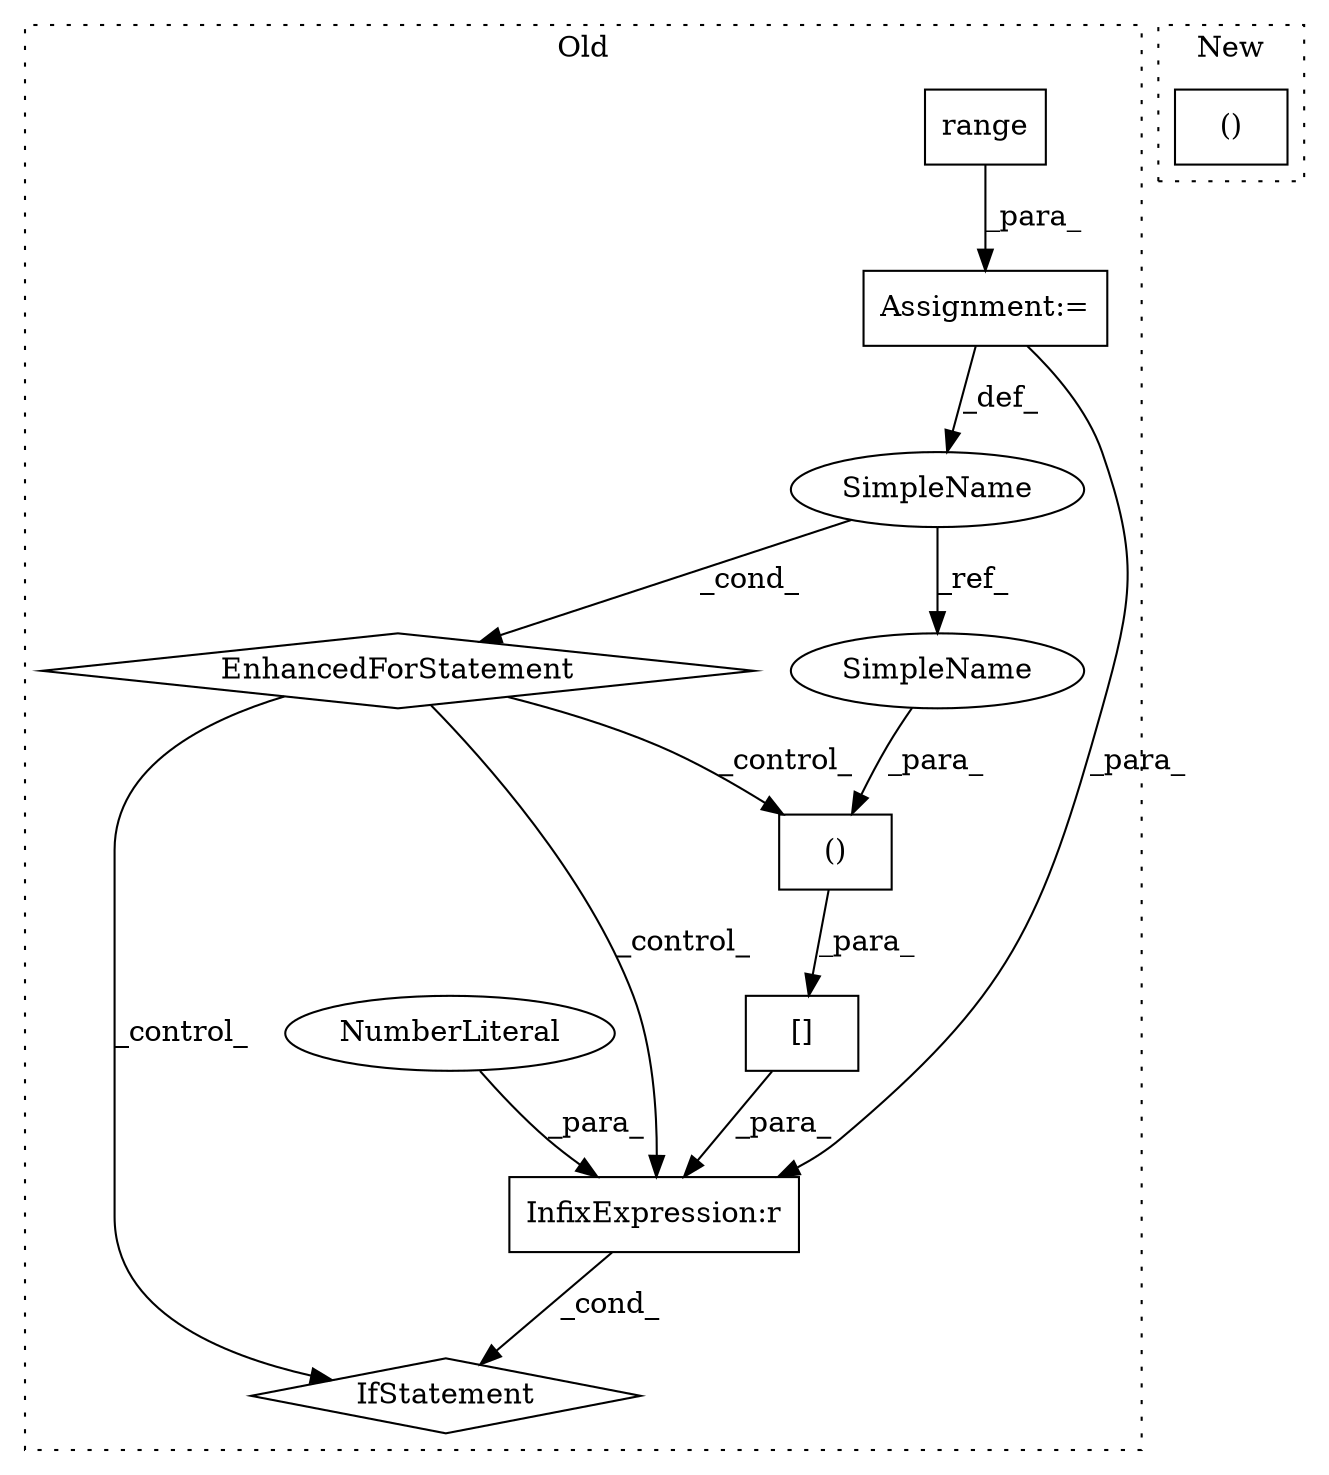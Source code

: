 digraph G {
subgraph cluster0 {
1 [label="range" a="32" s="4997,5014" l="6,1" shape="box"];
3 [label="Assignment:=" a="7" s="4932,5015" l="57,2" shape="box"];
4 [label="EnhancedForStatement" a="70" s="4932,5015" l="57,2" shape="diamond"];
5 [label="[]" a="2" s="5031,5067" l="21,2" shape="box"];
6 [label="()" a="106" s="5052" l="15" shape="box"];
7 [label="SimpleName" a="42" s="4993" l="1" shape="ellipse"];
8 [label="IfStatement" a="25" s="5027,5074" l="4,2" shape="diamond"];
9 [label="InfixExpression:r" a="27" s="5069" l="4" shape="box"];
10 [label="NumberLiteral" a="34" s="5073" l="1" shape="ellipse"];
11 [label="SimpleName" a="42" s="5066" l="1" shape="ellipse"];
label = "Old";
style="dotted";
}
subgraph cluster1 {
2 [label="()" a="106" s="4872" l="25" shape="box"];
label = "New";
style="dotted";
}
1 -> 3 [label="_para_"];
3 -> 7 [label="_def_"];
3 -> 9 [label="_para_"];
4 -> 9 [label="_control_"];
4 -> 6 [label="_control_"];
4 -> 8 [label="_control_"];
5 -> 9 [label="_para_"];
6 -> 5 [label="_para_"];
7 -> 11 [label="_ref_"];
7 -> 4 [label="_cond_"];
9 -> 8 [label="_cond_"];
10 -> 9 [label="_para_"];
11 -> 6 [label="_para_"];
}